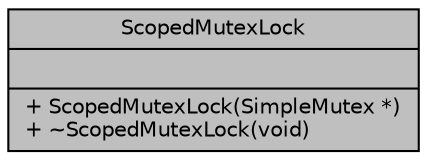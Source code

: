 digraph "ScopedMutexLock"
{
 // LATEX_PDF_SIZE
  edge [fontname="Helvetica",fontsize="10",labelfontname="Helvetica",labelfontsize="10"];
  node [fontname="Helvetica",fontsize="10",shape=record];
  Node1 [label="{ScopedMutexLock\n||+  ScopedMutexLock(SimpleMutex *)\l+  ~ScopedMutexLock(void)\l}",height=0.2,width=0.4,color="black", fillcolor="grey75", style="filled", fontcolor="black",tooltip=" "];
}
